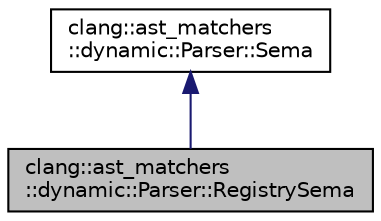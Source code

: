 digraph "clang::ast_matchers::dynamic::Parser::RegistrySema"
{
 // LATEX_PDF_SIZE
  bgcolor="transparent";
  edge [fontname="Helvetica",fontsize="10",labelfontname="Helvetica",labelfontsize="10"];
  node [fontname="Helvetica",fontsize="10",shape=record];
  Node1 [label="clang::ast_matchers\l::dynamic::Parser::RegistrySema",height=0.2,width=0.4,color="black", fillcolor="grey75", style="filled", fontcolor="black",tooltip="Sema implementation that uses the matcher registry to process the tokens."];
  Node2 -> Node1 [dir="back",color="midnightblue",fontsize="10",style="solid",fontname="Helvetica"];
  Node2 [label="clang::ast_matchers\l::dynamic::Parser::Sema",height=0.2,width=0.4,color="black",URL="$classclang_1_1ast__matchers_1_1dynamic_1_1Parser_1_1Sema.html",tooltip="Interface to connect the parser with the registry and more."];
}
